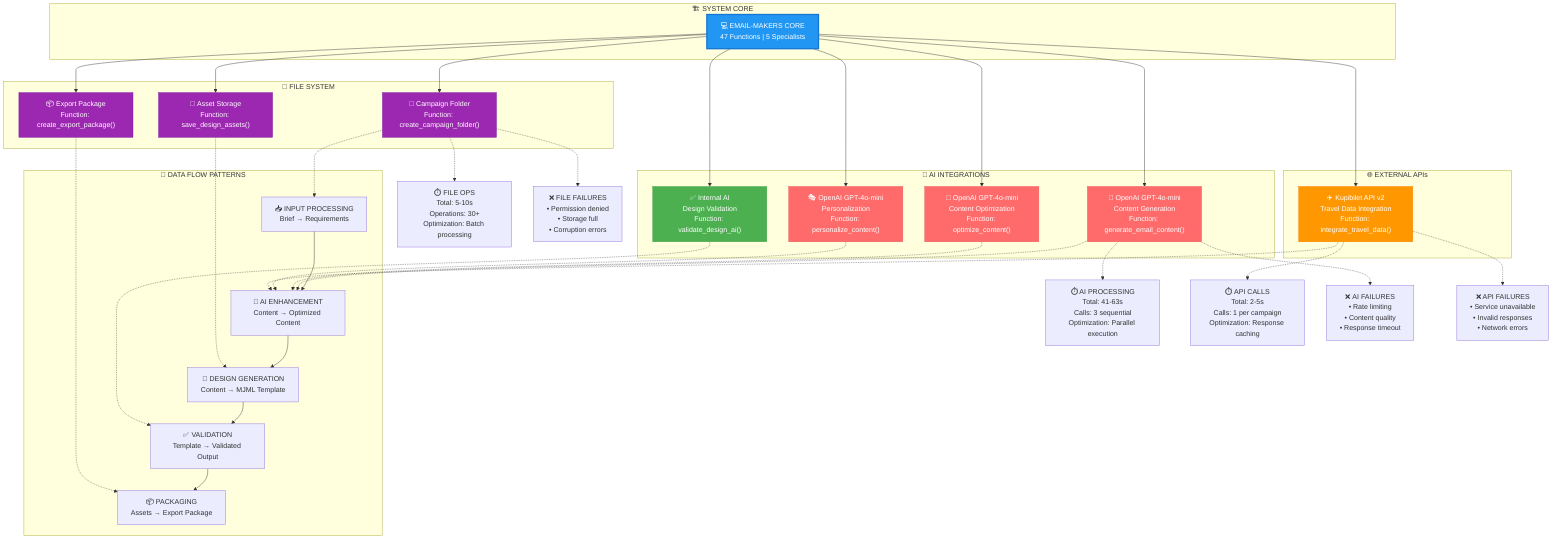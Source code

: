 graph TD
    subgraph "🏗️ SYSTEM CORE"
        CORE["💻 EMAIL-MAKERS CORE<br/>47 Functions | 5 Specialists"]
    end
    
    subgraph "🤖 AI INTEGRATIONS"
        AI1["🧠 OpenAI GPT-4o-mini<br/>Content Generation<br/>Function: generate_email_content()"]
        AI2["🔧 OpenAI GPT-4o-mini<br/>Content Optimization<br/>Function: optimize_content()"]
        AI3["🎭 OpenAI GPT-4o-mini<br/>Personalization<br/>Function: personalize_content()"]
        AI4["✅ Internal AI<br/>Design Validation<br/>Function: validate_design_ai()"]
    end
    
    subgraph "🌐 EXTERNAL APIs"
        EXT_API["✈️ Kupibilet API v2<br/>Travel Data Integration<br/>Function: integrate_travel_data()"]
    end
    
    subgraph "💾 FILE SYSTEM"
        FS1["📁 Campaign Folder<br/>Function: create_campaign_folder()"]
        FS2["💾 Asset Storage<br/>Function: save_design_assets()"]
        FS3["📦 Export Package<br/>Function: create_export_package()"]
    end
    
    subgraph "🔄 DATA FLOW PATTERNS"
        DF1["📥 INPUT PROCESSING<br/>Brief → Requirements"]
        DF2["🤖 AI ENHANCEMENT<br/>Content → Optimized Content"]
        DF3["🎨 DESIGN GENERATION<br/>Content → MJML Template"]
        DF4["✅ VALIDATION<br/>Template → Validated Output"]
        DF5["📦 PACKAGING<br/>Assets → Export Package"]
    end
    
    %% CONNECTIONS
    CORE --> AI1
    CORE --> AI2
    CORE --> AI3
    CORE --> AI4
    CORE --> EXT_API
    CORE --> FS1
    CORE --> FS2
    CORE --> FS3
    
    %% DATA FLOW
    DF1 --> DF2
    DF2 --> DF3
    DF3 --> DF4
    DF4 --> DF5
    
    %% INTEGRATION DETAILS
    AI1 -.-> DF2
    AI2 -.-> DF2
    AI3 -.-> DF2
    EXT_API -.-> DF2
    AI4 -.-> DF4
    FS1 -.-> DF1
    FS2 -.-> DF3
    FS3 -.-> DF5
    
    %% PERFORMANCE METRICS
    PERF_AI["⏱️ AI PROCESSING<br/>Total: 41-63s<br/>Calls: 3 sequential<br/>Optimization: Parallel execution"]
    PERF_API["⏱️ API CALLS<br/>Total: 2-5s<br/>Calls: 1 per campaign<br/>Optimization: Response caching"]
    PERF_FS["⏱️ FILE OPS<br/>Total: 5-10s<br/>Operations: 30+<br/>Optimization: Batch processing"]
    
    AI1 -.-> PERF_AI
    EXT_API -.-> PERF_API
    FS1 -.-> PERF_FS
    
    %% ERROR HANDLING
    ERR_AI["❌ AI FAILURES<br/>• Rate limiting<br/>• Content quality<br/>• Response timeout"]
    ERR_API["❌ API FAILURES<br/>• Service unavailable<br/>• Invalid responses<br/>• Network errors"]
    ERR_FS["❌ FILE FAILURES<br/>• Permission denied<br/>• Storage full<br/>• Corruption errors"]
    
    AI1 -.-> ERR_AI
    EXT_API -.-> ERR_API
    FS1 -.-> ERR_FS
    
    style CORE fill:#2196f3,stroke:#1976d2,color:white,stroke-width:3px
    style AI1 fill:#ff6b6b,stroke:#e55555,color:white
    style AI2 fill:#ff6b6b,stroke:#e55555,color:white
    style AI3 fill:#ff6b6b,stroke:#e55555,color:white
    style AI4 fill:#4caf50,stroke:#45a049,color:white
    style EXT_API fill:#ff9800,stroke:#f57c00,color:white
    style FS1 fill:#9c27b0,stroke:#7b1fa2,color:white
    style FS2 fill:#9c27b0,stroke:#7b1fa2,color:white
    style FS3 fill:#9c27b0,stroke:#7b1fa2,color:white